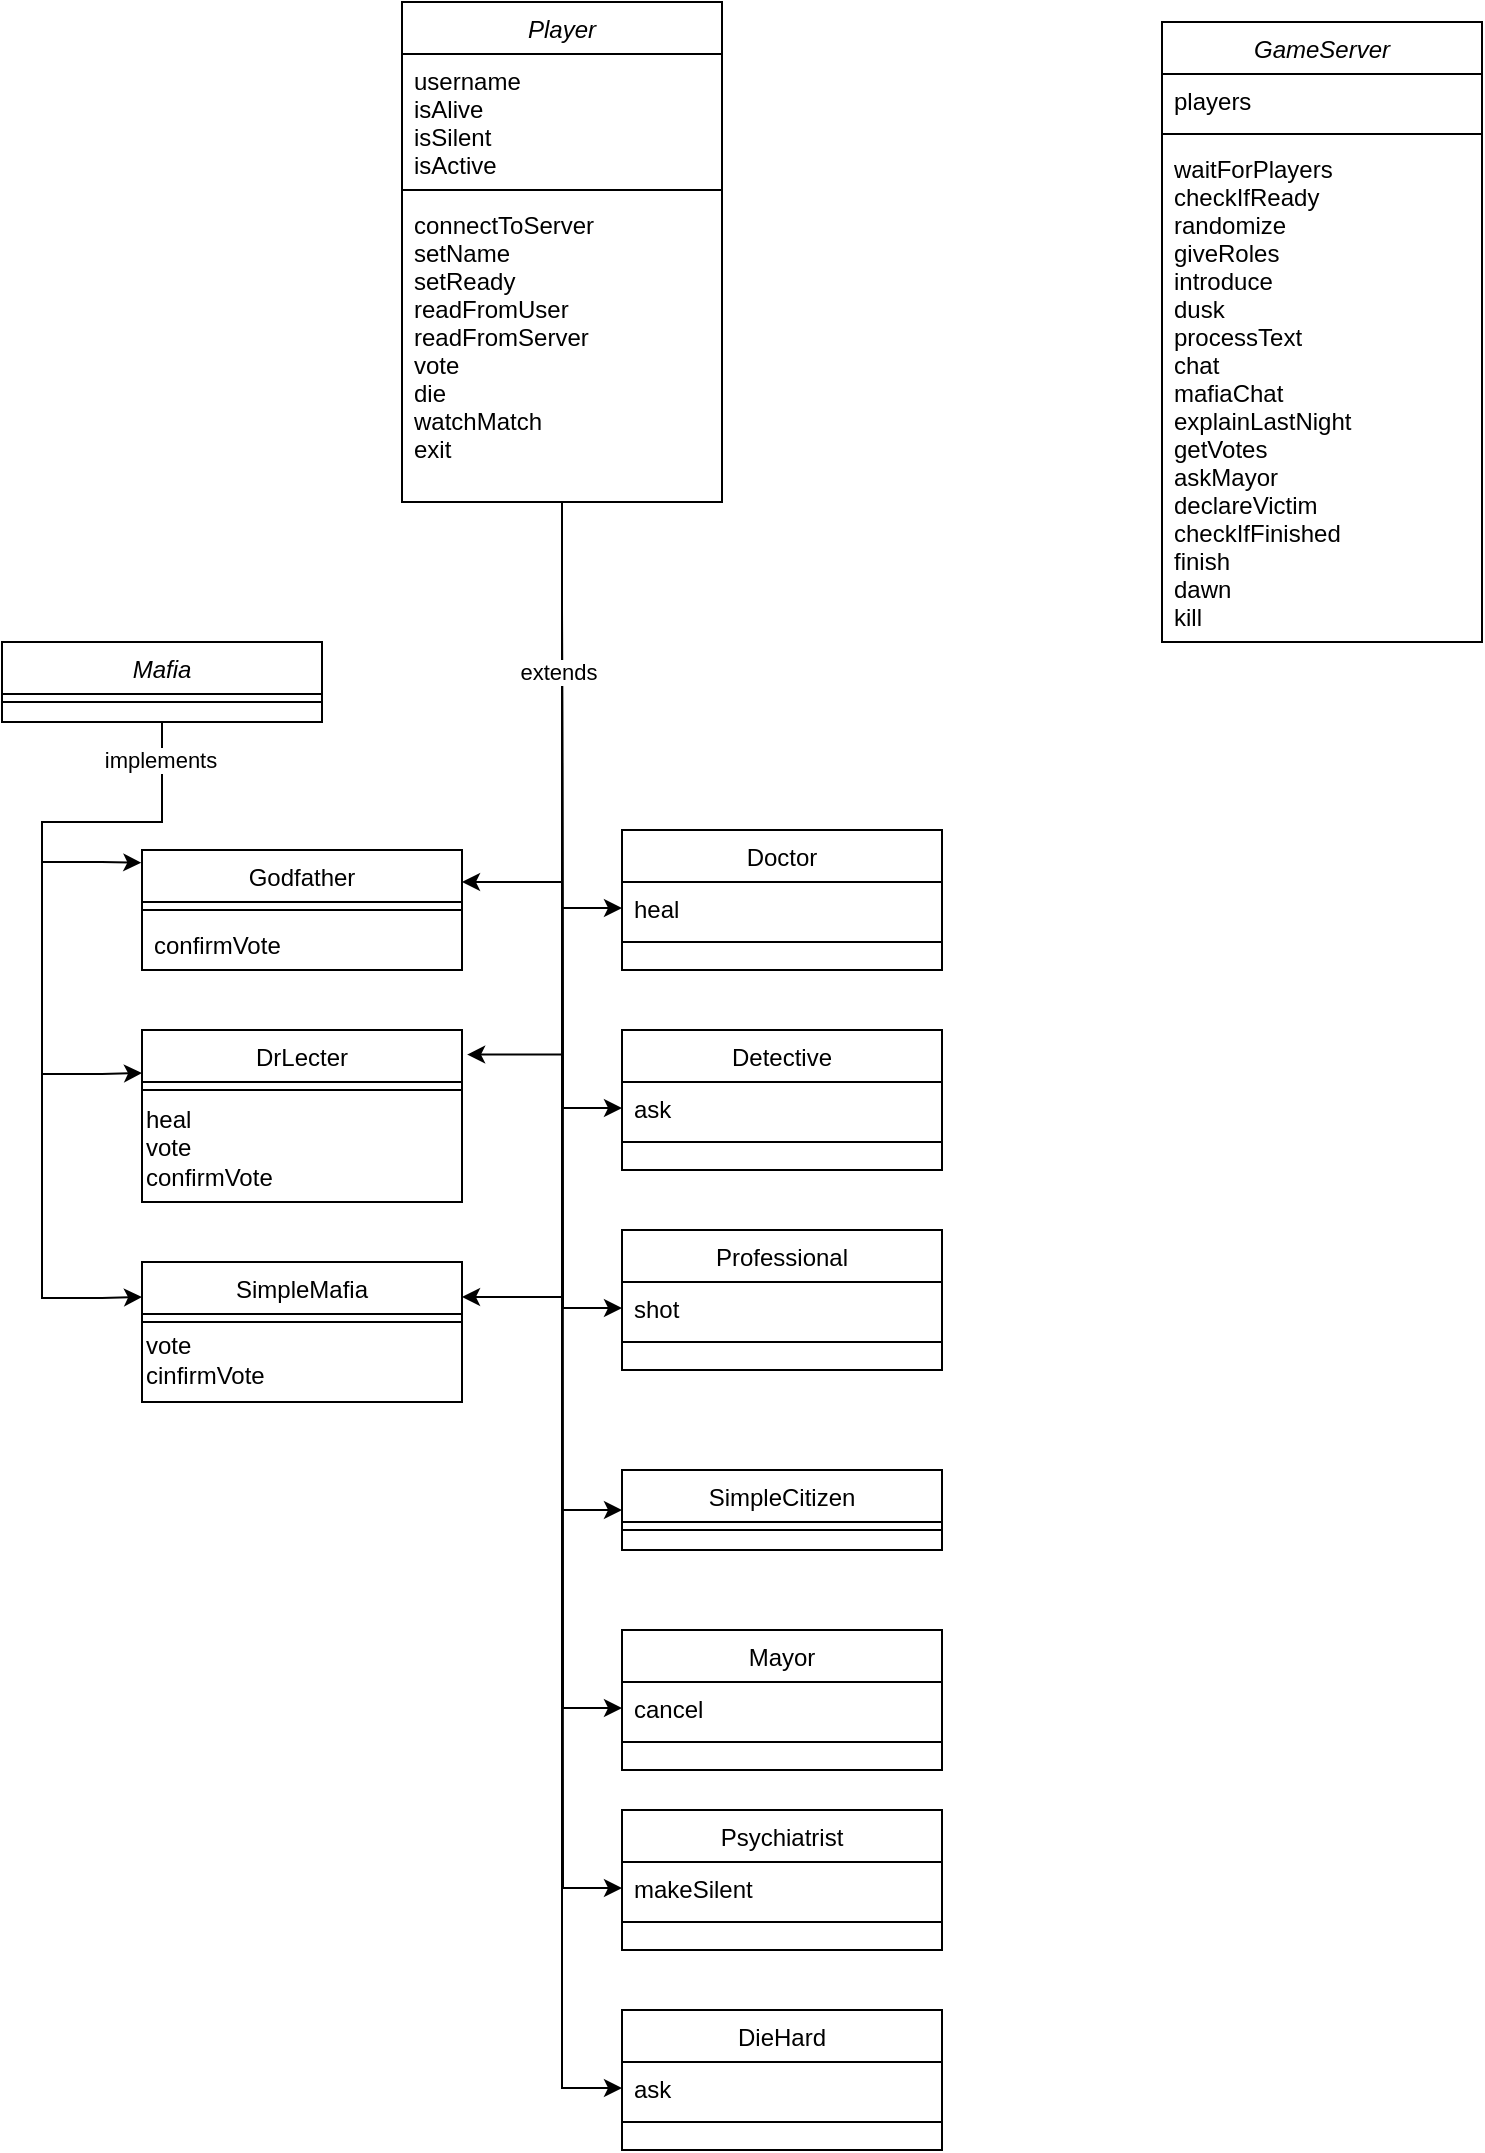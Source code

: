 <mxfile version="14.7.2" type="github">
  <diagram id="C5RBs43oDa-KdzZeNtuy" name="Page-1">
    <mxGraphModel dx="1038" dy="1716" grid="1" gridSize="10" guides="1" tooltips="1" connect="1" arrows="1" fold="1" page="1" pageScale="1" pageWidth="827" pageHeight="1169" math="0" shadow="0">
      <root>
        <mxCell id="WIyWlLk6GJQsqaUBKTNV-0" />
        <mxCell id="WIyWlLk6GJQsqaUBKTNV-1" parent="WIyWlLk6GJQsqaUBKTNV-0" />
        <mxCell id="zkfFHV4jXpPFQw0GAbJ--0" value="Player" style="swimlane;fontStyle=2;align=center;verticalAlign=top;childLayout=stackLayout;horizontal=1;startSize=26;horizontalStack=0;resizeParent=1;resizeLast=0;collapsible=1;marginBottom=0;rounded=0;shadow=0;strokeWidth=1;" parent="WIyWlLk6GJQsqaUBKTNV-1" vertex="1">
          <mxGeometry x="210" y="-1100" width="160" height="250" as="geometry">
            <mxRectangle x="230" y="140" width="160" height="26" as="alternateBounds" />
          </mxGeometry>
        </mxCell>
        <mxCell id="zkfFHV4jXpPFQw0GAbJ--1" value="username&#xa;isAlive&#xa;isSilent&#xa;isActive" style="text;align=left;verticalAlign=top;spacingLeft=4;spacingRight=4;overflow=hidden;rotatable=0;points=[[0,0.5],[1,0.5]];portConstraint=eastwest;" parent="zkfFHV4jXpPFQw0GAbJ--0" vertex="1">
          <mxGeometry y="26" width="160" height="64" as="geometry" />
        </mxCell>
        <mxCell id="zkfFHV4jXpPFQw0GAbJ--4" value="" style="line;html=1;strokeWidth=1;align=left;verticalAlign=middle;spacingTop=-1;spacingLeft=3;spacingRight=3;rotatable=0;labelPosition=right;points=[];portConstraint=eastwest;" parent="zkfFHV4jXpPFQw0GAbJ--0" vertex="1">
          <mxGeometry y="90" width="160" height="8" as="geometry" />
        </mxCell>
        <mxCell id="zkfFHV4jXpPFQw0GAbJ--5" value="connectToServer&#xa;setName&#xa;setReady&#xa;readFromUser&#xa;readFromServer&#xa;vote&#xa;die&#xa;watchMatch&#xa;exit" style="text;align=left;verticalAlign=top;spacingLeft=4;spacingRight=4;overflow=hidden;rotatable=0;points=[[0,0.5],[1,0.5]];portConstraint=eastwest;" parent="zkfFHV4jXpPFQw0GAbJ--0" vertex="1">
          <mxGeometry y="98" width="160" height="152" as="geometry" />
        </mxCell>
        <mxCell id="zkfFHV4jXpPFQw0GAbJ--6" value="Godfather" style="swimlane;fontStyle=0;align=center;verticalAlign=top;childLayout=stackLayout;horizontal=1;startSize=26;horizontalStack=0;resizeParent=1;resizeLast=0;collapsible=1;marginBottom=0;rounded=0;shadow=0;strokeWidth=1;" parent="WIyWlLk6GJQsqaUBKTNV-1" vertex="1">
          <mxGeometry x="80" y="-676" width="160" height="60" as="geometry">
            <mxRectangle x="130" y="380" width="160" height="26" as="alternateBounds" />
          </mxGeometry>
        </mxCell>
        <mxCell id="zkfFHV4jXpPFQw0GAbJ--9" value="" style="line;html=1;strokeWidth=1;align=left;verticalAlign=middle;spacingTop=-1;spacingLeft=3;spacingRight=3;rotatable=0;labelPosition=right;points=[];portConstraint=eastwest;" parent="zkfFHV4jXpPFQw0GAbJ--6" vertex="1">
          <mxGeometry y="26" width="160" height="8" as="geometry" />
        </mxCell>
        <mxCell id="zkfFHV4jXpPFQw0GAbJ--10" value="confirmVote" style="text;align=left;verticalAlign=top;spacingLeft=4;spacingRight=4;overflow=hidden;rotatable=0;points=[[0,0.5],[1,0.5]];portConstraint=eastwest;fontStyle=0" parent="zkfFHV4jXpPFQw0GAbJ--6" vertex="1">
          <mxGeometry y="34" width="160" height="26" as="geometry" />
        </mxCell>
        <mxCell id="zkfFHV4jXpPFQw0GAbJ--13" value="DrLecter" style="swimlane;fontStyle=0;align=center;verticalAlign=top;childLayout=stackLayout;horizontal=1;startSize=26;horizontalStack=0;resizeParent=1;resizeLast=0;collapsible=1;marginBottom=0;rounded=0;shadow=0;strokeWidth=1;" parent="WIyWlLk6GJQsqaUBKTNV-1" vertex="1">
          <mxGeometry x="80" y="-586" width="160" height="86" as="geometry">
            <mxRectangle x="340" y="380" width="170" height="26" as="alternateBounds" />
          </mxGeometry>
        </mxCell>
        <mxCell id="zkfFHV4jXpPFQw0GAbJ--15" value="" style="line;html=1;strokeWidth=1;align=left;verticalAlign=middle;spacingTop=-1;spacingLeft=3;spacingRight=3;rotatable=0;labelPosition=right;points=[];portConstraint=eastwest;" parent="zkfFHV4jXpPFQw0GAbJ--13" vertex="1">
          <mxGeometry y="26" width="160" height="8" as="geometry" />
        </mxCell>
        <mxCell id="7OucncagDr8Fv_ZyMxwz-26" value="heal&lt;br&gt;vote&lt;br&gt;confirmVote" style="text;html=1;align=left;verticalAlign=middle;resizable=0;points=[];autosize=1;strokeColor=none;" vertex="1" parent="zkfFHV4jXpPFQw0GAbJ--13">
          <mxGeometry y="34" width="160" height="50" as="geometry" />
        </mxCell>
        <mxCell id="AbrMELwW6m5QaHb19Ji3-0" value="Doctor" style="swimlane;fontStyle=0;align=center;verticalAlign=top;childLayout=stackLayout;horizontal=1;startSize=26;horizontalStack=0;resizeParent=1;resizeLast=0;collapsible=1;marginBottom=0;rounded=0;shadow=0;strokeWidth=1;" parent="WIyWlLk6GJQsqaUBKTNV-1" vertex="1">
          <mxGeometry x="320" y="-686" width="160" height="70" as="geometry">
            <mxRectangle x="340" y="380" width="170" height="26" as="alternateBounds" />
          </mxGeometry>
        </mxCell>
        <mxCell id="AbrMELwW6m5QaHb19Ji3-1" value="heal" style="text;align=left;verticalAlign=top;spacingLeft=4;spacingRight=4;overflow=hidden;rotatable=0;points=[[0,0.5],[1,0.5]];portConstraint=eastwest;" parent="AbrMELwW6m5QaHb19Ji3-0" vertex="1">
          <mxGeometry y="26" width="160" height="26" as="geometry" />
        </mxCell>
        <mxCell id="AbrMELwW6m5QaHb19Ji3-2" value="" style="line;html=1;strokeWidth=1;align=left;verticalAlign=middle;spacingTop=-1;spacingLeft=3;spacingRight=3;rotatable=0;labelPosition=right;points=[];portConstraint=eastwest;" parent="AbrMELwW6m5QaHb19Ji3-0" vertex="1">
          <mxGeometry y="52" width="160" height="8" as="geometry" />
        </mxCell>
        <mxCell id="AbrMELwW6m5QaHb19Ji3-3" value="SimpleMafia" style="swimlane;fontStyle=0;align=center;verticalAlign=top;childLayout=stackLayout;horizontal=1;startSize=26;horizontalStack=0;resizeParent=1;resizeLast=0;collapsible=1;marginBottom=0;rounded=0;shadow=0;strokeWidth=1;" parent="WIyWlLk6GJQsqaUBKTNV-1" vertex="1">
          <mxGeometry x="80" y="-470" width="160" height="70" as="geometry">
            <mxRectangle x="340" y="380" width="170" height="26" as="alternateBounds" />
          </mxGeometry>
        </mxCell>
        <mxCell id="AbrMELwW6m5QaHb19Ji3-5" value="" style="line;html=1;strokeWidth=1;align=left;verticalAlign=middle;spacingTop=-1;spacingLeft=3;spacingRight=3;rotatable=0;labelPosition=right;points=[];portConstraint=eastwest;" parent="AbrMELwW6m5QaHb19Ji3-3" vertex="1">
          <mxGeometry y="26" width="160" height="8" as="geometry" />
        </mxCell>
        <mxCell id="7OucncagDr8Fv_ZyMxwz-28" value="vote&lt;br&gt;cinfirmVote" style="text;html=1;align=left;verticalAlign=middle;resizable=0;points=[];autosize=1;strokeColor=none;" vertex="1" parent="AbrMELwW6m5QaHb19Ji3-3">
          <mxGeometry y="34" width="160" height="30" as="geometry" />
        </mxCell>
        <mxCell id="AbrMELwW6m5QaHb19Ji3-6" value="Detective" style="swimlane;fontStyle=0;align=center;verticalAlign=top;childLayout=stackLayout;horizontal=1;startSize=26;horizontalStack=0;resizeParent=1;resizeLast=0;collapsible=1;marginBottom=0;rounded=0;shadow=0;strokeWidth=1;" parent="WIyWlLk6GJQsqaUBKTNV-1" vertex="1">
          <mxGeometry x="320" y="-586" width="160" height="70" as="geometry">
            <mxRectangle x="340" y="380" width="170" height="26" as="alternateBounds" />
          </mxGeometry>
        </mxCell>
        <mxCell id="AbrMELwW6m5QaHb19Ji3-7" value="ask" style="text;align=left;verticalAlign=top;spacingLeft=4;spacingRight=4;overflow=hidden;rotatable=0;points=[[0,0.5],[1,0.5]];portConstraint=eastwest;" parent="AbrMELwW6m5QaHb19Ji3-6" vertex="1">
          <mxGeometry y="26" width="160" height="26" as="geometry" />
        </mxCell>
        <mxCell id="AbrMELwW6m5QaHb19Ji3-8" value="" style="line;html=1;strokeWidth=1;align=left;verticalAlign=middle;spacingTop=-1;spacingLeft=3;spacingRight=3;rotatable=0;labelPosition=right;points=[];portConstraint=eastwest;" parent="AbrMELwW6m5QaHb19Ji3-6" vertex="1">
          <mxGeometry y="52" width="160" height="8" as="geometry" />
        </mxCell>
        <mxCell id="AbrMELwW6m5QaHb19Ji3-9" value="Professional" style="swimlane;fontStyle=0;align=center;verticalAlign=top;childLayout=stackLayout;horizontal=1;startSize=26;horizontalStack=0;resizeParent=1;resizeLast=0;collapsible=1;marginBottom=0;rounded=0;shadow=0;strokeWidth=1;" parent="WIyWlLk6GJQsqaUBKTNV-1" vertex="1">
          <mxGeometry x="320" y="-486" width="160" height="70" as="geometry">
            <mxRectangle x="340" y="380" width="170" height="26" as="alternateBounds" />
          </mxGeometry>
        </mxCell>
        <mxCell id="AbrMELwW6m5QaHb19Ji3-10" value="shot" style="text;align=left;verticalAlign=top;spacingLeft=4;spacingRight=4;overflow=hidden;rotatable=0;points=[[0,0.5],[1,0.5]];portConstraint=eastwest;" parent="AbrMELwW6m5QaHb19Ji3-9" vertex="1">
          <mxGeometry y="26" width="160" height="26" as="geometry" />
        </mxCell>
        <mxCell id="AbrMELwW6m5QaHb19Ji3-11" value="" style="line;html=1;strokeWidth=1;align=left;verticalAlign=middle;spacingTop=-1;spacingLeft=3;spacingRight=3;rotatable=0;labelPosition=right;points=[];portConstraint=eastwest;" parent="AbrMELwW6m5QaHb19Ji3-9" vertex="1">
          <mxGeometry y="52" width="160" height="8" as="geometry" />
        </mxCell>
        <mxCell id="AbrMELwW6m5QaHb19Ji3-12" value="SimpleCitizen" style="swimlane;fontStyle=0;align=center;verticalAlign=top;childLayout=stackLayout;horizontal=1;startSize=26;horizontalStack=0;resizeParent=1;resizeLast=0;collapsible=1;marginBottom=0;rounded=0;shadow=0;strokeWidth=1;" parent="WIyWlLk6GJQsqaUBKTNV-1" vertex="1">
          <mxGeometry x="320" y="-366" width="160" height="40" as="geometry">
            <mxRectangle x="340" y="380" width="170" height="26" as="alternateBounds" />
          </mxGeometry>
        </mxCell>
        <mxCell id="AbrMELwW6m5QaHb19Ji3-14" value="" style="line;html=1;strokeWidth=1;align=left;verticalAlign=middle;spacingTop=-1;spacingLeft=3;spacingRight=3;rotatable=0;labelPosition=right;points=[];portConstraint=eastwest;" parent="AbrMELwW6m5QaHb19Ji3-12" vertex="1">
          <mxGeometry y="26" width="160" height="8" as="geometry" />
        </mxCell>
        <mxCell id="AbrMELwW6m5QaHb19Ji3-15" value="Mayor" style="swimlane;fontStyle=0;align=center;verticalAlign=top;childLayout=stackLayout;horizontal=1;startSize=26;horizontalStack=0;resizeParent=1;resizeLast=0;collapsible=1;marginBottom=0;rounded=0;shadow=0;strokeWidth=1;" parent="WIyWlLk6GJQsqaUBKTNV-1" vertex="1">
          <mxGeometry x="320" y="-286" width="160" height="70" as="geometry">
            <mxRectangle x="340" y="380" width="170" height="26" as="alternateBounds" />
          </mxGeometry>
        </mxCell>
        <mxCell id="AbrMELwW6m5QaHb19Ji3-16" value="cancel" style="text;align=left;verticalAlign=top;spacingLeft=4;spacingRight=4;overflow=hidden;rotatable=0;points=[[0,0.5],[1,0.5]];portConstraint=eastwest;" parent="AbrMELwW6m5QaHb19Ji3-15" vertex="1">
          <mxGeometry y="26" width="160" height="26" as="geometry" />
        </mxCell>
        <mxCell id="AbrMELwW6m5QaHb19Ji3-17" value="" style="line;html=1;strokeWidth=1;align=left;verticalAlign=middle;spacingTop=-1;spacingLeft=3;spacingRight=3;rotatable=0;labelPosition=right;points=[];portConstraint=eastwest;" parent="AbrMELwW6m5QaHb19Ji3-15" vertex="1">
          <mxGeometry y="52" width="160" height="8" as="geometry" />
        </mxCell>
        <mxCell id="AbrMELwW6m5QaHb19Ji3-18" value="Psychiatrist" style="swimlane;fontStyle=0;align=center;verticalAlign=top;childLayout=stackLayout;horizontal=1;startSize=26;horizontalStack=0;resizeParent=1;resizeLast=0;collapsible=1;marginBottom=0;rounded=0;shadow=0;strokeWidth=1;" parent="WIyWlLk6GJQsqaUBKTNV-1" vertex="1">
          <mxGeometry x="320" y="-196" width="160" height="70" as="geometry">
            <mxRectangle x="340" y="380" width="170" height="26" as="alternateBounds" />
          </mxGeometry>
        </mxCell>
        <mxCell id="AbrMELwW6m5QaHb19Ji3-19" value="makeSilent" style="text;align=left;verticalAlign=top;spacingLeft=4;spacingRight=4;overflow=hidden;rotatable=0;points=[[0,0.5],[1,0.5]];portConstraint=eastwest;" parent="AbrMELwW6m5QaHb19Ji3-18" vertex="1">
          <mxGeometry y="26" width="160" height="26" as="geometry" />
        </mxCell>
        <mxCell id="AbrMELwW6m5QaHb19Ji3-20" value="" style="line;html=1;strokeWidth=1;align=left;verticalAlign=middle;spacingTop=-1;spacingLeft=3;spacingRight=3;rotatable=0;labelPosition=right;points=[];portConstraint=eastwest;" parent="AbrMELwW6m5QaHb19Ji3-18" vertex="1">
          <mxGeometry y="52" width="160" height="8" as="geometry" />
        </mxCell>
        <mxCell id="AbrMELwW6m5QaHb19Ji3-21" value="DieHard" style="swimlane;fontStyle=0;align=center;verticalAlign=top;childLayout=stackLayout;horizontal=1;startSize=26;horizontalStack=0;resizeParent=1;resizeLast=0;collapsible=1;marginBottom=0;rounded=0;shadow=0;strokeWidth=1;" parent="WIyWlLk6GJQsqaUBKTNV-1" vertex="1">
          <mxGeometry x="320" y="-96" width="160" height="70" as="geometry">
            <mxRectangle x="340" y="380" width="170" height="26" as="alternateBounds" />
          </mxGeometry>
        </mxCell>
        <mxCell id="AbrMELwW6m5QaHb19Ji3-22" value="ask" style="text;align=left;verticalAlign=top;spacingLeft=4;spacingRight=4;overflow=hidden;rotatable=0;points=[[0,0.5],[1,0.5]];portConstraint=eastwest;" parent="AbrMELwW6m5QaHb19Ji3-21" vertex="1">
          <mxGeometry y="26" width="160" height="26" as="geometry" />
        </mxCell>
        <mxCell id="AbrMELwW6m5QaHb19Ji3-23" value="" style="line;html=1;strokeWidth=1;align=left;verticalAlign=middle;spacingTop=-1;spacingLeft=3;spacingRight=3;rotatable=0;labelPosition=right;points=[];portConstraint=eastwest;" parent="AbrMELwW6m5QaHb19Ji3-21" vertex="1">
          <mxGeometry y="52" width="160" height="8" as="geometry" />
        </mxCell>
        <mxCell id="AbrMELwW6m5QaHb19Ji3-35" style="edgeStyle=orthogonalEdgeStyle;rounded=0;orthogonalLoop=1;jettySize=auto;html=1;" parent="WIyWlLk6GJQsqaUBKTNV-1" edge="1" target="AbrMELwW6m5QaHb19Ji3-1">
          <mxGeometry relative="1" as="geometry">
            <mxPoint x="290" y="-796" as="sourcePoint" />
            <Array as="points">
              <mxPoint x="290" y="-647" />
            </Array>
          </mxGeometry>
        </mxCell>
        <mxCell id="AbrMELwW6m5QaHb19Ji3-36" style="edgeStyle=orthogonalEdgeStyle;rounded=0;orthogonalLoop=1;jettySize=auto;html=1;entryX=0;entryY=0.5;entryDx=0;entryDy=0;" parent="WIyWlLk6GJQsqaUBKTNV-1" edge="1" target="AbrMELwW6m5QaHb19Ji3-7">
          <mxGeometry relative="1" as="geometry">
            <mxPoint x="290" y="-796" as="sourcePoint" />
          </mxGeometry>
        </mxCell>
        <mxCell id="AbrMELwW6m5QaHb19Ji3-37" style="edgeStyle=orthogonalEdgeStyle;rounded=0;orthogonalLoop=1;jettySize=auto;html=1;entryX=1.016;entryY=0.143;entryDx=0;entryDy=0;entryPerimeter=0;" parent="WIyWlLk6GJQsqaUBKTNV-1" edge="1" target="zkfFHV4jXpPFQw0GAbJ--13">
          <mxGeometry relative="1" as="geometry">
            <mxPoint x="240" y="-477" as="targetPoint" />
            <mxPoint x="290" y="-796" as="sourcePoint" />
            <Array as="points">
              <mxPoint x="290" y="-574" />
            </Array>
          </mxGeometry>
        </mxCell>
        <mxCell id="AbrMELwW6m5QaHb19Ji3-38" style="edgeStyle=orthogonalEdgeStyle;rounded=0;orthogonalLoop=1;jettySize=auto;html=1;entryX=0;entryY=0.5;entryDx=0;entryDy=0;" parent="WIyWlLk6GJQsqaUBKTNV-1" edge="1" target="AbrMELwW6m5QaHb19Ji3-10">
          <mxGeometry relative="1" as="geometry">
            <mxPoint x="290" y="-796" as="sourcePoint" />
          </mxGeometry>
        </mxCell>
        <mxCell id="AbrMELwW6m5QaHb19Ji3-39" style="edgeStyle=orthogonalEdgeStyle;rounded=0;orthogonalLoop=1;jettySize=auto;html=1;entryX=1;entryY=0.25;entryDx=0;entryDy=0;" parent="WIyWlLk6GJQsqaUBKTNV-1" edge="1" target="AbrMELwW6m5QaHb19Ji3-3">
          <mxGeometry relative="1" as="geometry">
            <mxPoint x="240" y="-371.0" as="targetPoint" />
            <mxPoint x="290" y="-796" as="sourcePoint" />
            <Array as="points">
              <mxPoint x="290" y="-452" />
            </Array>
          </mxGeometry>
        </mxCell>
        <mxCell id="AbrMELwW6m5QaHb19Ji3-40" style="edgeStyle=orthogonalEdgeStyle;rounded=0;orthogonalLoop=1;jettySize=auto;html=1;entryX=0;entryY=0.5;entryDx=0;entryDy=0;" parent="WIyWlLk6GJQsqaUBKTNV-1" edge="1" target="AbrMELwW6m5QaHb19Ji3-12">
          <mxGeometry relative="1" as="geometry">
            <mxPoint x="320" y="-347" as="targetPoint" />
            <mxPoint x="290" y="-796" as="sourcePoint" />
            <Array as="points">
              <mxPoint x="290" y="-346" />
            </Array>
          </mxGeometry>
        </mxCell>
        <mxCell id="AbrMELwW6m5QaHb19Ji3-41" style="edgeStyle=orthogonalEdgeStyle;rounded=0;orthogonalLoop=1;jettySize=auto;html=1;entryX=0;entryY=0.5;entryDx=0;entryDy=0;" parent="WIyWlLk6GJQsqaUBKTNV-1" edge="1" target="AbrMELwW6m5QaHb19Ji3-16">
          <mxGeometry relative="1" as="geometry">
            <mxPoint x="290" y="-796" as="sourcePoint" />
          </mxGeometry>
        </mxCell>
        <mxCell id="AbrMELwW6m5QaHb19Ji3-42" style="edgeStyle=orthogonalEdgeStyle;rounded=0;orthogonalLoop=1;jettySize=auto;html=1;entryX=0;entryY=0.5;entryDx=0;entryDy=0;" parent="WIyWlLk6GJQsqaUBKTNV-1" edge="1" target="AbrMELwW6m5QaHb19Ji3-19">
          <mxGeometry relative="1" as="geometry">
            <mxPoint x="290" y="-796" as="sourcePoint" />
          </mxGeometry>
        </mxCell>
        <mxCell id="AbrMELwW6m5QaHb19Ji3-43" style="edgeStyle=orthogonalEdgeStyle;rounded=0;orthogonalLoop=1;jettySize=auto;html=1;exitX=0.5;exitY=1;exitDx=0;exitDy=0;entryX=0;entryY=0.5;entryDx=0;entryDy=0;" parent="WIyWlLk6GJQsqaUBKTNV-1" source="zkfFHV4jXpPFQw0GAbJ--0" edge="1" target="AbrMELwW6m5QaHb19Ji3-22">
          <mxGeometry relative="1" as="geometry">
            <mxPoint x="290" y="-817.6" as="sourcePoint" />
          </mxGeometry>
        </mxCell>
        <mxCell id="AbrMELwW6m5QaHb19Ji3-44" style="edgeStyle=orthogonalEdgeStyle;rounded=0;orthogonalLoop=1;jettySize=auto;html=1;" parent="WIyWlLk6GJQsqaUBKTNV-1" edge="1">
          <mxGeometry relative="1" as="geometry">
            <mxPoint x="240" y="-660" as="targetPoint" />
            <mxPoint x="290" y="-796" as="sourcePoint" />
            <Array as="points">
              <mxPoint x="290" y="-660" />
            </Array>
          </mxGeometry>
        </mxCell>
        <mxCell id="7OucncagDr8Fv_ZyMxwz-7" value="extends" style="edgeLabel;html=1;align=center;verticalAlign=middle;resizable=0;points=[];" vertex="1" connectable="0" parent="AbrMELwW6m5QaHb19Ji3-44">
          <mxGeometry x="-0.669" y="-2" relative="1" as="geometry">
            <mxPoint as="offset" />
          </mxGeometry>
        </mxCell>
        <mxCell id="7OucncagDr8Fv_ZyMxwz-0" value="GameServer" style="swimlane;fontStyle=2;align=center;verticalAlign=top;childLayout=stackLayout;horizontal=1;startSize=26;horizontalStack=0;resizeParent=1;resizeLast=0;collapsible=1;marginBottom=0;rounded=0;shadow=0;strokeWidth=1;" vertex="1" parent="WIyWlLk6GJQsqaUBKTNV-1">
          <mxGeometry x="590" y="-1090" width="160" height="310" as="geometry">
            <mxRectangle x="230" y="140" width="160" height="26" as="alternateBounds" />
          </mxGeometry>
        </mxCell>
        <mxCell id="7OucncagDr8Fv_ZyMxwz-1" value="players" style="text;align=left;verticalAlign=top;spacingLeft=4;spacingRight=4;overflow=hidden;rotatable=0;points=[[0,0.5],[1,0.5]];portConstraint=eastwest;" vertex="1" parent="7OucncagDr8Fv_ZyMxwz-0">
          <mxGeometry y="26" width="160" height="26" as="geometry" />
        </mxCell>
        <mxCell id="7OucncagDr8Fv_ZyMxwz-4" value="" style="line;html=1;strokeWidth=1;align=left;verticalAlign=middle;spacingTop=-1;spacingLeft=3;spacingRight=3;rotatable=0;labelPosition=right;points=[];portConstraint=eastwest;" vertex="1" parent="7OucncagDr8Fv_ZyMxwz-0">
          <mxGeometry y="52" width="160" height="8" as="geometry" />
        </mxCell>
        <mxCell id="7OucncagDr8Fv_ZyMxwz-5" value="waitForPlayers&#xa;checkIfReady&#xa;randomize&#xa;giveRoles&#xa;introduce&#xa;dusk&#xa;processText&#xa;chat&#xa;mafiaChat&#xa;explainLastNight&#xa;getVotes&#xa;askMayor&#xa;declareVictim&#xa;checkIfFinished&#xa;finish&#xa;dawn&#xa;kill" style="text;align=left;verticalAlign=top;spacingLeft=4;spacingRight=4;overflow=hidden;rotatable=0;points=[[0,0.5],[1,0.5]];portConstraint=eastwest;" vertex="1" parent="7OucncagDr8Fv_ZyMxwz-0">
          <mxGeometry y="60" width="160" height="250" as="geometry" />
        </mxCell>
        <mxCell id="7OucncagDr8Fv_ZyMxwz-19" style="edgeStyle=orthogonalEdgeStyle;rounded=0;orthogonalLoop=1;jettySize=auto;html=1;entryX=-0.002;entryY=0.106;entryDx=0;entryDy=0;entryPerimeter=0;" edge="1" parent="WIyWlLk6GJQsqaUBKTNV-1" source="7OucncagDr8Fv_ZyMxwz-15" target="zkfFHV4jXpPFQw0GAbJ--6">
          <mxGeometry relative="1" as="geometry">
            <Array as="points">
              <mxPoint x="90" y="-690" />
              <mxPoint x="30" y="-690" />
              <mxPoint x="30" y="-670" />
              <mxPoint x="60" y="-670" />
            </Array>
          </mxGeometry>
        </mxCell>
        <mxCell id="7OucncagDr8Fv_ZyMxwz-20" style="edgeStyle=orthogonalEdgeStyle;rounded=0;orthogonalLoop=1;jettySize=auto;html=1;exitX=0.5;exitY=1;exitDx=0;exitDy=0;entryX=0;entryY=0.25;entryDx=0;entryDy=0;" edge="1" parent="WIyWlLk6GJQsqaUBKTNV-1" source="7OucncagDr8Fv_ZyMxwz-15" target="zkfFHV4jXpPFQw0GAbJ--13">
          <mxGeometry relative="1" as="geometry">
            <Array as="points">
              <mxPoint x="90" y="-690" />
              <mxPoint x="30" y="-690" />
              <mxPoint x="30" y="-564" />
              <mxPoint x="60" y="-564" />
            </Array>
          </mxGeometry>
        </mxCell>
        <mxCell id="7OucncagDr8Fv_ZyMxwz-25" style="edgeStyle=orthogonalEdgeStyle;rounded=0;orthogonalLoop=1;jettySize=auto;html=1;exitX=0.5;exitY=1;exitDx=0;exitDy=0;entryX=0;entryY=0.25;entryDx=0;entryDy=0;" edge="1" parent="WIyWlLk6GJQsqaUBKTNV-1" source="7OucncagDr8Fv_ZyMxwz-15" target="AbrMELwW6m5QaHb19Ji3-3">
          <mxGeometry relative="1" as="geometry">
            <Array as="points">
              <mxPoint x="90" y="-690" />
              <mxPoint x="30" y="-690" />
              <mxPoint x="30" y="-452" />
              <mxPoint x="60" y="-452" />
            </Array>
          </mxGeometry>
        </mxCell>
        <mxCell id="7OucncagDr8Fv_ZyMxwz-29" value="implements" style="edgeLabel;html=1;align=center;verticalAlign=middle;resizable=0;points=[];" vertex="1" connectable="0" parent="7OucncagDr8Fv_ZyMxwz-25">
          <mxGeometry x="-0.904" y="-1" relative="1" as="geometry">
            <mxPoint as="offset" />
          </mxGeometry>
        </mxCell>
        <mxCell id="7OucncagDr8Fv_ZyMxwz-15" value="Mafia" style="swimlane;fontStyle=2;align=center;verticalAlign=top;childLayout=stackLayout;horizontal=1;startSize=26;horizontalStack=0;resizeParent=1;resizeLast=0;collapsible=1;marginBottom=0;rounded=0;shadow=0;strokeWidth=1;" vertex="1" parent="WIyWlLk6GJQsqaUBKTNV-1">
          <mxGeometry x="10" y="-780" width="160" height="40" as="geometry">
            <mxRectangle x="230" y="140" width="160" height="26" as="alternateBounds" />
          </mxGeometry>
        </mxCell>
        <mxCell id="7OucncagDr8Fv_ZyMxwz-17" value="" style="line;html=1;strokeWidth=1;align=left;verticalAlign=middle;spacingTop=-1;spacingLeft=3;spacingRight=3;rotatable=0;labelPosition=right;points=[];portConstraint=eastwest;" vertex="1" parent="7OucncagDr8Fv_ZyMxwz-15">
          <mxGeometry y="26" width="160" height="8" as="geometry" />
        </mxCell>
      </root>
    </mxGraphModel>
  </diagram>
</mxfile>
